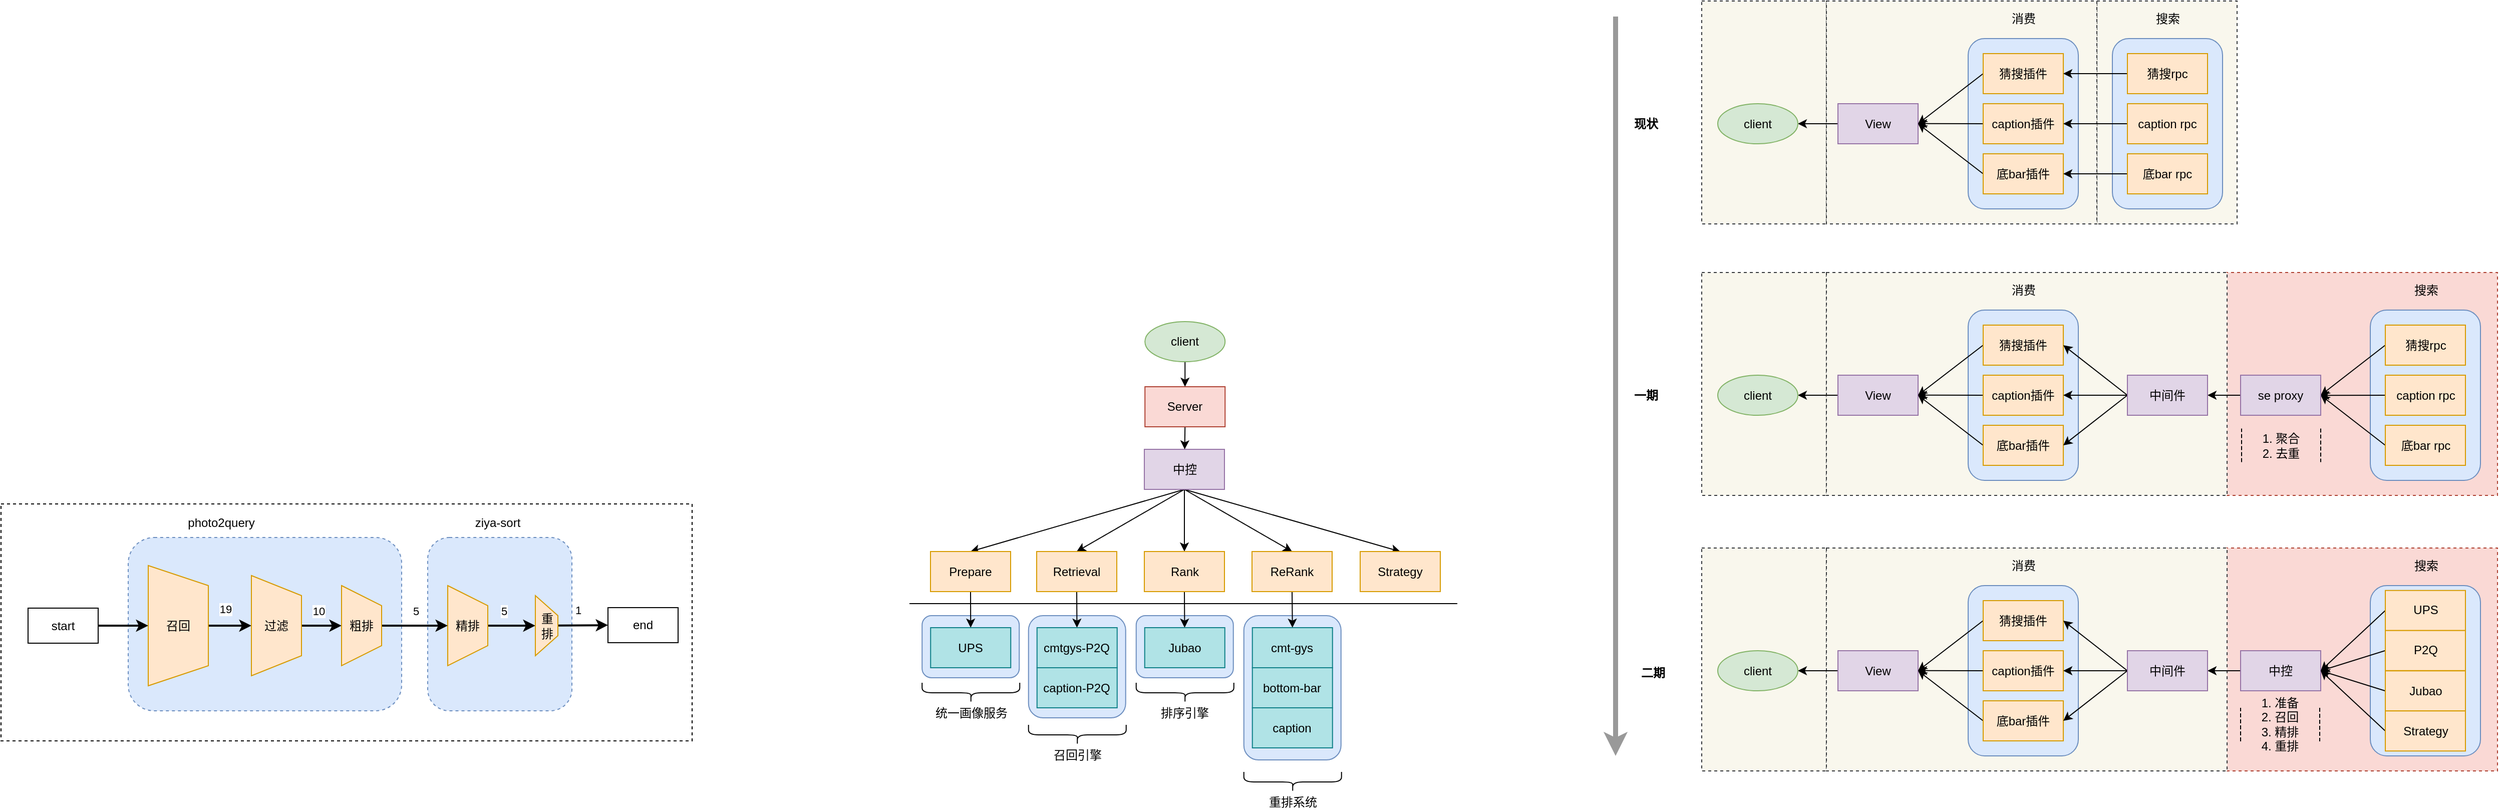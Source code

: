 <mxfile>
    <diagram id="Ah_k45tIWsF4jm5sD-Z9" name="第 1 页">
        <mxGraphModel dx="3213" dy="120" grid="0" gridSize="10" guides="1" tooltips="1" connect="1" arrows="1" fold="1" page="0" pageScale="1" pageWidth="827" pageHeight="1169" background="none" math="0" shadow="0">
            <root>
                <mxCell id="0"/>
                <mxCell id="1" parent="0"/>
                <mxCell id="206" value="" style="rounded=1;whiteSpace=wrap;html=1;fillColor=#dae8fc;strokeColor=#6c8ebf;" parent="1" vertex="1">
                    <mxGeometry x="79.62" y="1537.5" width="97" height="62" as="geometry"/>
                </mxCell>
                <mxCell id="186" value="" style="rounded=1;whiteSpace=wrap;html=1;fillColor=#dae8fc;strokeColor=#6c8ebf;" parent="1" vertex="1">
                    <mxGeometry x="293.37" y="1537.5" width="97" height="62" as="geometry"/>
                </mxCell>
                <mxCell id="185" value="" style="rounded=1;whiteSpace=wrap;html=1;fillColor=#dae8fc;strokeColor=#6c8ebf;" parent="1" vertex="1">
                    <mxGeometry x="185.87" y="1537.5" width="97" height="102" as="geometry"/>
                </mxCell>
                <mxCell id="138" value="" style="rounded=0;whiteSpace=wrap;html=1;dashed=1;fillColor=#f9f7ed;strokeColor=#36393d;" parent="1" vertex="1">
                    <mxGeometry x="858" y="924" width="124.5" height="222.5" as="geometry"/>
                </mxCell>
                <mxCell id="137" value="" style="rounded=0;whiteSpace=wrap;html=1;dashed=1;fillColor=#f9f7ed;strokeColor=#36393d;" parent="1" vertex="1">
                    <mxGeometry x="858" y="1470" width="124.5" height="222.5" as="geometry"/>
                </mxCell>
                <mxCell id="136" value="" style="rounded=0;whiteSpace=wrap;html=1;dashed=1;fillColor=#f9f7ed;strokeColor=#36393d;" parent="1" vertex="1">
                    <mxGeometry x="858" y="1195" width="124.5" height="222.5" as="geometry"/>
                </mxCell>
                <mxCell id="104" value="" style="rounded=0;whiteSpace=wrap;html=1;dashed=1;fillColor=#fad9d5;strokeColor=#ae4132;" parent="1" vertex="1">
                    <mxGeometry x="1380.5" y="1195" width="272" height="222.5" as="geometry"/>
                </mxCell>
                <mxCell id="103" value="" style="rounded=0;whiteSpace=wrap;html=1;dashed=1;fillColor=#f9f7ed;strokeColor=#36393d;" parent="1" vertex="1">
                    <mxGeometry x="1252.5" y="924" width="140" height="222.5" as="geometry"/>
                </mxCell>
                <mxCell id="73" value="" style="rounded=0;whiteSpace=wrap;html=1;dashed=1;fillColor=#f9f7ed;strokeColor=#36393d;" parent="1" vertex="1">
                    <mxGeometry x="982.5" y="924" width="270" height="222.5" as="geometry"/>
                </mxCell>
                <mxCell id="58" value="" style="rounded=1;whiteSpace=wrap;html=1;fillColor=#dae8fc;strokeColor=#6c8ebf;" parent="1" vertex="1">
                    <mxGeometry x="1124" y="961.5" width="110" height="170" as="geometry"/>
                </mxCell>
                <mxCell id="43" value="" style="rounded=0;whiteSpace=wrap;html=1;dashed=1;" parent="1" vertex="1">
                    <mxGeometry x="-840" y="1426" width="690" height="236.5" as="geometry"/>
                </mxCell>
                <mxCell id="39" value="&lt;div style=&quot;&quot;&gt;&lt;/div&gt;" style="rounded=1;whiteSpace=wrap;html=1;dashed=1;align=left;fillColor=#dae8fc;strokeColor=#6c8ebf;" parent="1" vertex="1">
                    <mxGeometry x="-414" y="1459.5" width="144" height="173" as="geometry"/>
                </mxCell>
                <mxCell id="38" value="&lt;div style=&quot;&quot;&gt;&lt;/div&gt;" style="rounded=1;whiteSpace=wrap;html=1;dashed=1;align=left;fillColor=#dae8fc;strokeColor=#6c8ebf;" parent="1" vertex="1">
                    <mxGeometry x="-713" y="1459.5" width="273" height="173" as="geometry"/>
                </mxCell>
                <mxCell id="2" style="edgeStyle=none;html=1;exitX=0.5;exitY=0;exitDx=0;exitDy=0;strokeWidth=2;fontStyle=0" parent="1" source="4" target="7" edge="1">
                    <mxGeometry relative="1" as="geometry"/>
                </mxCell>
                <mxCell id="3" value="19" style="edgeLabel;html=1;align=center;verticalAlign=middle;resizable=0;points=[];" parent="2" vertex="1" connectable="0">
                    <mxGeometry x="-0.12" y="2" relative="1" as="geometry">
                        <mxPoint x="-2" y="-15" as="offset"/>
                    </mxGeometry>
                </mxCell>
                <mxCell id="4" value="召回" style="shape=trapezoid;perimeter=trapezoidPerimeter;whiteSpace=wrap;html=1;fixedSize=1;direction=south;fillColor=#ffe6cc;strokeColor=#d79b00;" parent="1" vertex="1">
                    <mxGeometry x="-693" y="1487.5" width="60" height="120" as="geometry"/>
                </mxCell>
                <mxCell id="46" style="edgeStyle=none;html=1;exitX=0.5;exitY=0;exitDx=0;exitDy=0;entryX=0.5;entryY=1;entryDx=0;entryDy=0;strokeWidth=2;fontStyle=0" parent="1" source="7" target="44" edge="1">
                    <mxGeometry relative="1" as="geometry"/>
                </mxCell>
                <mxCell id="48" value="10" style="edgeLabel;html=1;align=center;verticalAlign=middle;resizable=0;points=[];" parent="46" vertex="1" connectable="0">
                    <mxGeometry x="-0.143" relative="1" as="geometry">
                        <mxPoint y="-15" as="offset"/>
                    </mxGeometry>
                </mxCell>
                <mxCell id="7" value="&lt;span style=&quot;font-weight: normal;&quot;&gt;过滤&lt;/span&gt;" style="shape=trapezoid;perimeter=trapezoidPerimeter;whiteSpace=wrap;html=1;fixedSize=1;direction=south;fillColor=#ffe6cc;strokeColor=#d79b00;fontStyle=1" parent="1" vertex="1">
                    <mxGeometry x="-590" y="1497.5" width="50" height="100" as="geometry"/>
                </mxCell>
                <mxCell id="8" value="" style="edgeStyle=none;html=1;strokeWidth=2;fontStyle=0" parent="1" source="10" target="13" edge="1">
                    <mxGeometry relative="1" as="geometry"/>
                </mxCell>
                <mxCell id="9" value="5" style="edgeLabel;html=1;align=center;verticalAlign=middle;resizable=0;points=[];" parent="8" vertex="1" connectable="0">
                    <mxGeometry x="-0.284" y="3" relative="1" as="geometry">
                        <mxPoint x="-1" y="-12" as="offset"/>
                    </mxGeometry>
                </mxCell>
                <mxCell id="10" value="精排" style="shape=trapezoid;perimeter=trapezoidPerimeter;whiteSpace=wrap;html=1;fixedSize=1;direction=south;fillColor=#ffe6cc;strokeColor=#d79b00;" parent="1" vertex="1">
                    <mxGeometry x="-394" y="1507.5" width="40" height="80" as="geometry"/>
                </mxCell>
                <mxCell id="11" value="" style="edgeStyle=none;html=1;entryX=0;entryY=0.5;entryDx=0;entryDy=0;strokeWidth=2;fontStyle=0" parent="1" source="13" target="28" edge="1">
                    <mxGeometry relative="1" as="geometry">
                        <mxPoint x="-234" y="1547.5" as="targetPoint"/>
                    </mxGeometry>
                </mxCell>
                <mxCell id="12" value="1" style="edgeLabel;html=1;align=center;verticalAlign=middle;resizable=0;points=[];" parent="11" vertex="1" connectable="0">
                    <mxGeometry x="0.36" relative="1" as="geometry">
                        <mxPoint x="-14" y="-15" as="offset"/>
                    </mxGeometry>
                </mxCell>
                <mxCell id="13" value="重排" style="shape=trapezoid;perimeter=trapezoidPerimeter;whiteSpace=wrap;html=1;fixedSize=1;direction=south;aspect=fixed;fillColor=#ffe6cc;strokeColor=#d79b00;" parent="1" vertex="1">
                    <mxGeometry x="-306.5" y="1517.5" width="22.5" height="60" as="geometry"/>
                </mxCell>
                <mxCell id="15" style="edgeStyle=none;html=1;exitX=1;exitY=0.5;exitDx=0;exitDy=0;entryX=0.5;entryY=1;entryDx=0;entryDy=0;strokeWidth=2;fontStyle=0" parent="1" source="14" target="4" edge="1">
                    <mxGeometry relative="1" as="geometry"/>
                </mxCell>
                <mxCell id="14" value="start" style="rounded=0;whiteSpace=wrap;html=1;" parent="1" vertex="1">
                    <mxGeometry x="-813" y="1530" width="70" height="35" as="geometry"/>
                </mxCell>
                <mxCell id="28" value="end" style="rounded=0;whiteSpace=wrap;html=1;" parent="1" vertex="1">
                    <mxGeometry x="-234" y="1529.5" width="70" height="35" as="geometry"/>
                </mxCell>
                <mxCell id="41" value="photo2query" style="text;html=1;strokeColor=none;fillColor=none;align=center;verticalAlign=middle;whiteSpace=wrap;rounded=0;dashed=1;" parent="1" vertex="1">
                    <mxGeometry x="-650" y="1429.5" width="60" height="30" as="geometry"/>
                </mxCell>
                <mxCell id="42" value="ziya-sort" style="text;html=1;strokeColor=none;fillColor=none;align=center;verticalAlign=middle;whiteSpace=wrap;rounded=0;dashed=1;" parent="1" vertex="1">
                    <mxGeometry x="-374" y="1429.5" width="60" height="30" as="geometry"/>
                </mxCell>
                <mxCell id="45" style="edgeStyle=none;html=1;exitX=0.5;exitY=0;exitDx=0;exitDy=0;entryX=0.5;entryY=1;entryDx=0;entryDy=0;strokeWidth=2;fontStyle=0" parent="1" source="44" target="10" edge="1">
                    <mxGeometry relative="1" as="geometry"/>
                </mxCell>
                <mxCell id="47" value="5" style="edgeLabel;html=1;align=center;verticalAlign=middle;resizable=0;points=[];" parent="45" vertex="1" connectable="0">
                    <mxGeometry x="-0.043" y="4" relative="1" as="geometry">
                        <mxPoint x="2" y="-11" as="offset"/>
                    </mxGeometry>
                </mxCell>
                <mxCell id="44" value="粗排" style="shape=trapezoid;perimeter=trapezoidPerimeter;whiteSpace=wrap;html=1;fixedSize=1;direction=south;fillColor=#ffe6cc;strokeColor=#d79b00;" parent="1" vertex="1">
                    <mxGeometry x="-500" y="1507.5" width="40" height="80" as="geometry"/>
                </mxCell>
                <mxCell id="63" style="edgeStyle=none;html=1;exitX=0;exitY=0.5;exitDx=0;exitDy=0;fontStyle=0" parent="1" source="51" target="62" edge="1">
                    <mxGeometry relative="1" as="geometry"/>
                </mxCell>
                <mxCell id="51" value="View" style="rounded=0;whiteSpace=wrap;html=1;fillColor=#e1d5e7;strokeColor=#9673a6;" parent="1" vertex="1">
                    <mxGeometry x="994" y="1026.5" width="80" height="40" as="geometry"/>
                </mxCell>
                <mxCell id="59" style="edgeStyle=none;html=1;exitX=0;exitY=0.5;exitDx=0;exitDy=0;entryX=1;entryY=0.5;entryDx=0;entryDy=0;fontStyle=0" parent="1" source="53" target="51" edge="1">
                    <mxGeometry relative="1" as="geometry"/>
                </mxCell>
                <mxCell id="53" value="猜搜插件" style="rounded=0;whiteSpace=wrap;html=1;fillColor=#ffe6cc;strokeColor=#d79b00;" parent="1" vertex="1">
                    <mxGeometry x="1139" y="976.5" width="80" height="40" as="geometry"/>
                </mxCell>
                <mxCell id="60" style="edgeStyle=none;html=1;exitX=0;exitY=0.5;exitDx=0;exitDy=0;fontStyle=0" parent="1" source="56" edge="1">
                    <mxGeometry relative="1" as="geometry">
                        <mxPoint x="1074" y="1046.333" as="targetPoint"/>
                    </mxGeometry>
                </mxCell>
                <mxCell id="56" value="caption插件" style="rounded=0;whiteSpace=wrap;html=1;fillColor=#ffe6cc;strokeColor=#d79b00;" parent="1" vertex="1">
                    <mxGeometry x="1139" y="1026.5" width="80" height="40" as="geometry"/>
                </mxCell>
                <mxCell id="61" style="edgeStyle=none;html=1;exitX=0;exitY=0.5;exitDx=0;exitDy=0;fontStyle=0" parent="1" source="57" edge="1">
                    <mxGeometry relative="1" as="geometry">
                        <mxPoint x="1074" y="1046.5" as="targetPoint"/>
                    </mxGeometry>
                </mxCell>
                <mxCell id="57" value="底bar插件" style="rounded=0;whiteSpace=wrap;html=1;fillColor=#ffe6cc;strokeColor=#d79b00;" parent="1" vertex="1">
                    <mxGeometry x="1139" y="1076.5" width="80" height="40" as="geometry"/>
                </mxCell>
                <mxCell id="62" value="client" style="ellipse;whiteSpace=wrap;html=1;fillColor=#d5e8d4;strokeColor=#82b366;" parent="1" vertex="1">
                    <mxGeometry x="874" y="1026.5" width="80" height="40" as="geometry"/>
                </mxCell>
                <mxCell id="64" value="" style="rounded=1;whiteSpace=wrap;html=1;fillColor=#dae8fc;strokeColor=#6c8ebf;" parent="1" vertex="1">
                    <mxGeometry x="1268" y="961.5" width="110" height="170" as="geometry"/>
                </mxCell>
                <mxCell id="68" style="edgeStyle=none;html=1;exitX=0;exitY=0.5;exitDx=0;exitDy=0;fontStyle=0" parent="1" source="65" target="53" edge="1">
                    <mxGeometry relative="1" as="geometry"/>
                </mxCell>
                <mxCell id="65" value="猜搜rpc" style="rounded=0;whiteSpace=wrap;html=1;fillColor=#ffe6cc;strokeColor=#d79b00;" parent="1" vertex="1">
                    <mxGeometry x="1283" y="976.5" width="80" height="40" as="geometry"/>
                </mxCell>
                <mxCell id="69" style="edgeStyle=none;html=1;exitX=0;exitY=0.5;exitDx=0;exitDy=0;fontStyle=0" parent="1" source="66" target="56" edge="1">
                    <mxGeometry relative="1" as="geometry"/>
                </mxCell>
                <mxCell id="66" value="caption rpc" style="rounded=0;whiteSpace=wrap;html=1;fillColor=#ffe6cc;strokeColor=#d79b00;" parent="1" vertex="1">
                    <mxGeometry x="1283" y="1026.5" width="80" height="40" as="geometry"/>
                </mxCell>
                <mxCell id="70" style="edgeStyle=none;html=1;exitX=0;exitY=0.5;exitDx=0;exitDy=0;fontStyle=0" parent="1" source="67" target="57" edge="1">
                    <mxGeometry relative="1" as="geometry"/>
                </mxCell>
                <mxCell id="67" value="底bar rpc" style="rounded=0;whiteSpace=wrap;html=1;fillColor=#ffe6cc;strokeColor=#d79b00;" parent="1" vertex="1">
                    <mxGeometry x="1283" y="1076.5" width="80" height="40" as="geometry"/>
                </mxCell>
                <mxCell id="71" value="消费" style="text;html=1;align=center;verticalAlign=middle;resizable=0;points=[];autosize=1;strokeColor=none;fillColor=none;" parent="1" vertex="1">
                    <mxGeometry x="1154" y="926.5" width="50" height="30" as="geometry"/>
                </mxCell>
                <mxCell id="72" value="搜索" style="text;html=1;align=center;verticalAlign=middle;resizable=0;points=[];autosize=1;strokeColor=none;fillColor=none;" parent="1" vertex="1">
                    <mxGeometry x="1298" y="926.5" width="50" height="30" as="geometry"/>
                </mxCell>
                <mxCell id="74" value="" style="rounded=0;whiteSpace=wrap;html=1;dashed=1;fillColor=#f9f7ed;strokeColor=#36393d;" parent="1" vertex="1">
                    <mxGeometry x="982.5" y="1195" width="400" height="222.5" as="geometry"/>
                </mxCell>
                <mxCell id="75" value="" style="rounded=1;whiteSpace=wrap;html=1;fillColor=#dae8fc;strokeColor=#6c8ebf;" parent="1" vertex="1">
                    <mxGeometry x="1124" y="1232.5" width="110" height="170" as="geometry"/>
                </mxCell>
                <mxCell id="76" style="edgeStyle=none;html=1;exitX=0;exitY=0.5;exitDx=0;exitDy=0;fontStyle=0" parent="1" source="77" target="84" edge="1">
                    <mxGeometry relative="1" as="geometry"/>
                </mxCell>
                <mxCell id="77" value="View" style="rounded=0;whiteSpace=wrap;html=1;fillColor=#e1d5e7;strokeColor=#9673a6;" parent="1" vertex="1">
                    <mxGeometry x="994" y="1297.5" width="80" height="40" as="geometry"/>
                </mxCell>
                <mxCell id="78" style="edgeStyle=none;html=1;exitX=0;exitY=0.5;exitDx=0;exitDy=0;entryX=1;entryY=0.5;entryDx=0;entryDy=0;fontStyle=0" parent="1" source="79" target="77" edge="1">
                    <mxGeometry relative="1" as="geometry"/>
                </mxCell>
                <mxCell id="79" value="猜搜插件" style="rounded=0;whiteSpace=wrap;html=1;fillColor=#ffe6cc;strokeColor=#d79b00;" parent="1" vertex="1">
                    <mxGeometry x="1139" y="1247.5" width="80" height="40" as="geometry"/>
                </mxCell>
                <mxCell id="80" style="edgeStyle=none;html=1;exitX=0;exitY=0.5;exitDx=0;exitDy=0;fontStyle=0" parent="1" source="81" edge="1">
                    <mxGeometry relative="1" as="geometry">
                        <mxPoint x="1074" y="1317.333" as="targetPoint"/>
                    </mxGeometry>
                </mxCell>
                <mxCell id="81" value="caption插件" style="rounded=0;whiteSpace=wrap;html=1;fillColor=#ffe6cc;strokeColor=#d79b00;" parent="1" vertex="1">
                    <mxGeometry x="1139" y="1297.5" width="80" height="40" as="geometry"/>
                </mxCell>
                <mxCell id="82" style="edgeStyle=none;html=1;exitX=0;exitY=0.5;exitDx=0;exitDy=0;fontStyle=0" parent="1" source="83" edge="1">
                    <mxGeometry relative="1" as="geometry">
                        <mxPoint x="1074" y="1317.5" as="targetPoint"/>
                    </mxGeometry>
                </mxCell>
                <mxCell id="83" value="底bar插件" style="rounded=0;whiteSpace=wrap;html=1;fillColor=#ffe6cc;strokeColor=#d79b00;" parent="1" vertex="1">
                    <mxGeometry x="1139" y="1347.5" width="80" height="40" as="geometry"/>
                </mxCell>
                <mxCell id="84" value="client" style="ellipse;whiteSpace=wrap;html=1;fillColor=#d5e8d4;strokeColor=#82b366;" parent="1" vertex="1">
                    <mxGeometry x="874" y="1297.5" width="80" height="40" as="geometry"/>
                </mxCell>
                <mxCell id="85" value="" style="rounded=1;whiteSpace=wrap;html=1;fillColor=#dae8fc;strokeColor=#6c8ebf;" parent="1" vertex="1">
                    <mxGeometry x="1525.5" y="1232.5" width="110" height="170" as="geometry"/>
                </mxCell>
                <mxCell id="95" style="edgeStyle=none;html=1;exitX=0;exitY=0.5;exitDx=0;exitDy=0;entryX=1;entryY=0.5;entryDx=0;entryDy=0;" parent="1" source="87" target="94" edge="1">
                    <mxGeometry relative="1" as="geometry"/>
                </mxCell>
                <mxCell id="87" value="猜搜rpc" style="rounded=0;whiteSpace=wrap;html=1;fillColor=#ffe6cc;strokeColor=#d79b00;" parent="1" vertex="1">
                    <mxGeometry x="1540.5" y="1247.5" width="80" height="40" as="geometry"/>
                </mxCell>
                <mxCell id="96" style="edgeStyle=none;html=1;exitX=0;exitY=0.5;exitDx=0;exitDy=0;" parent="1" source="89" edge="1">
                    <mxGeometry relative="1" as="geometry">
                        <mxPoint x="1475.5" y="1317.667" as="targetPoint"/>
                    </mxGeometry>
                </mxCell>
                <mxCell id="89" value="caption rpc" style="rounded=0;whiteSpace=wrap;html=1;fillColor=#ffe6cc;strokeColor=#d79b00;" parent="1" vertex="1">
                    <mxGeometry x="1540.5" y="1297.5" width="80" height="40" as="geometry"/>
                </mxCell>
                <mxCell id="97" style="edgeStyle=none;html=1;exitX=0;exitY=0.5;exitDx=0;exitDy=0;entryX=1;entryY=0.5;entryDx=0;entryDy=0;" parent="1" source="91" target="94" edge="1">
                    <mxGeometry relative="1" as="geometry">
                        <mxPoint x="1485.5" y="1335" as="targetPoint"/>
                    </mxGeometry>
                </mxCell>
                <mxCell id="91" value="底bar rpc" style="rounded=0;whiteSpace=wrap;html=1;fillColor=#ffe6cc;strokeColor=#d79b00;" parent="1" vertex="1">
                    <mxGeometry x="1540.5" y="1347.5" width="80" height="40" as="geometry"/>
                </mxCell>
                <mxCell id="92" value="消费" style="text;html=1;align=center;verticalAlign=middle;resizable=0;points=[];autosize=1;strokeColor=none;fillColor=none;" parent="1" vertex="1">
                    <mxGeometry x="1154" y="1197.5" width="50" height="30" as="geometry"/>
                </mxCell>
                <mxCell id="93" value="搜索" style="text;html=1;align=center;verticalAlign=middle;resizable=0;points=[];autosize=1;strokeColor=none;fillColor=none;" parent="1" vertex="1">
                    <mxGeometry x="1555.5" y="1197.5" width="50" height="30" as="geometry"/>
                </mxCell>
                <mxCell id="102" style="edgeStyle=none;html=1;exitX=0;exitY=0.5;exitDx=0;exitDy=0;" parent="1" source="94" target="98" edge="1">
                    <mxGeometry relative="1" as="geometry"/>
                </mxCell>
                <mxCell id="94" value="se proxy" style="rounded=0;whiteSpace=wrap;html=1;fillColor=#e1d5e7;strokeColor=#9673a6;" parent="1" vertex="1">
                    <mxGeometry x="1396" y="1297.5" width="80" height="40" as="geometry"/>
                </mxCell>
                <mxCell id="99" style="edgeStyle=none;html=1;exitX=0;exitY=0.5;exitDx=0;exitDy=0;entryX=1;entryY=0.5;entryDx=0;entryDy=0;" parent="1" source="98" target="79" edge="1">
                    <mxGeometry relative="1" as="geometry"/>
                </mxCell>
                <mxCell id="100" style="edgeStyle=none;html=1;exitX=0;exitY=0.5;exitDx=0;exitDy=0;" parent="1" source="98" target="81" edge="1">
                    <mxGeometry relative="1" as="geometry"/>
                </mxCell>
                <mxCell id="101" style="edgeStyle=none;html=1;exitX=0;exitY=0.5;exitDx=0;exitDy=0;entryX=1;entryY=0.5;entryDx=0;entryDy=0;" parent="1" source="98" target="83" edge="1">
                    <mxGeometry relative="1" as="geometry"/>
                </mxCell>
                <mxCell id="98" value="中间件" style="rounded=0;whiteSpace=wrap;html=1;fillColor=#e1d5e7;strokeColor=#9673a6;" parent="1" vertex="1">
                    <mxGeometry x="1283" y="1297.5" width="80" height="40" as="geometry"/>
                </mxCell>
                <mxCell id="105" value="" style="rounded=0;whiteSpace=wrap;html=1;dashed=1;fillColor=#fad9d5;strokeColor=#ae4132;" parent="1" vertex="1">
                    <mxGeometry x="1380.5" y="1470" width="272" height="222.5" as="geometry"/>
                </mxCell>
                <mxCell id="106" value="" style="rounded=0;whiteSpace=wrap;html=1;dashed=1;fillColor=#f9f7ed;strokeColor=#36393d;" parent="1" vertex="1">
                    <mxGeometry x="982.5" y="1470" width="400" height="222.5" as="geometry"/>
                </mxCell>
                <mxCell id="107" value="" style="rounded=1;whiteSpace=wrap;html=1;fillColor=#dae8fc;strokeColor=#6c8ebf;" parent="1" vertex="1">
                    <mxGeometry x="1124" y="1507.5" width="110" height="170" as="geometry"/>
                </mxCell>
                <mxCell id="108" style="edgeStyle=none;html=1;exitX=0;exitY=0.5;exitDx=0;exitDy=0;fontStyle=0" parent="1" source="109" target="116" edge="1">
                    <mxGeometry relative="1" as="geometry"/>
                </mxCell>
                <mxCell id="109" value="View" style="rounded=0;whiteSpace=wrap;html=1;fillColor=#e1d5e7;strokeColor=#9673a6;" parent="1" vertex="1">
                    <mxGeometry x="994" y="1572.5" width="80" height="40" as="geometry"/>
                </mxCell>
                <mxCell id="110" style="edgeStyle=none;html=1;exitX=0;exitY=0.5;exitDx=0;exitDy=0;entryX=1;entryY=0.5;entryDx=0;entryDy=0;fontStyle=0" parent="1" source="111" target="109" edge="1">
                    <mxGeometry relative="1" as="geometry"/>
                </mxCell>
                <mxCell id="111" value="猜搜插件" style="rounded=0;whiteSpace=wrap;html=1;fillColor=#ffe6cc;strokeColor=#d79b00;" parent="1" vertex="1">
                    <mxGeometry x="1139" y="1522.5" width="80" height="40" as="geometry"/>
                </mxCell>
                <mxCell id="112" style="edgeStyle=none;html=1;exitX=0;exitY=0.5;exitDx=0;exitDy=0;fontStyle=0" parent="1" source="113" edge="1">
                    <mxGeometry relative="1" as="geometry">
                        <mxPoint x="1074" y="1592.333" as="targetPoint"/>
                    </mxGeometry>
                </mxCell>
                <mxCell id="113" value="caption插件" style="rounded=0;whiteSpace=wrap;html=1;fillColor=#ffe6cc;strokeColor=#d79b00;" parent="1" vertex="1">
                    <mxGeometry x="1139" y="1572.5" width="80" height="40" as="geometry"/>
                </mxCell>
                <mxCell id="114" style="edgeStyle=none;html=1;exitX=0;exitY=0.5;exitDx=0;exitDy=0;fontStyle=0" parent="1" source="115" edge="1">
                    <mxGeometry relative="1" as="geometry">
                        <mxPoint x="1074" y="1592.5" as="targetPoint"/>
                    </mxGeometry>
                </mxCell>
                <mxCell id="115" value="底bar插件" style="rounded=0;whiteSpace=wrap;html=1;fillColor=#ffe6cc;strokeColor=#d79b00;" parent="1" vertex="1">
                    <mxGeometry x="1139" y="1622.5" width="80" height="40" as="geometry"/>
                </mxCell>
                <mxCell id="116" value="client" style="ellipse;whiteSpace=wrap;html=1;fillColor=#d5e8d4;strokeColor=#82b366;" parent="1" vertex="1">
                    <mxGeometry x="874" y="1572.5" width="80" height="40" as="geometry"/>
                </mxCell>
                <mxCell id="124" value="消费" style="text;html=1;align=center;verticalAlign=middle;resizable=0;points=[];autosize=1;strokeColor=none;fillColor=none;" parent="1" vertex="1">
                    <mxGeometry x="1154" y="1472.5" width="50" height="30" as="geometry"/>
                </mxCell>
                <mxCell id="125" value="搜索" style="text;html=1;align=center;verticalAlign=middle;resizable=0;points=[];autosize=1;strokeColor=none;fillColor=none;" parent="1" vertex="1">
                    <mxGeometry x="1555.5" y="1472.5" width="50" height="30" as="geometry"/>
                </mxCell>
                <mxCell id="126" style="edgeStyle=none;html=1;exitX=0;exitY=0.5;exitDx=0;exitDy=0;" parent="1" source="127" target="131" edge="1">
                    <mxGeometry relative="1" as="geometry"/>
                </mxCell>
                <mxCell id="127" value="中控" style="rounded=0;whiteSpace=wrap;html=1;fillColor=#e1d5e7;strokeColor=#9673a6;" parent="1" vertex="1">
                    <mxGeometry x="1396" y="1572.5" width="80" height="40" as="geometry"/>
                </mxCell>
                <mxCell id="128" style="edgeStyle=none;html=1;exitX=0;exitY=0.5;exitDx=0;exitDy=0;entryX=1;entryY=0.5;entryDx=0;entryDy=0;" parent="1" source="131" target="111" edge="1">
                    <mxGeometry relative="1" as="geometry"/>
                </mxCell>
                <mxCell id="129" style="edgeStyle=none;html=1;exitX=0;exitY=0.5;exitDx=0;exitDy=0;" parent="1" source="131" target="113" edge="1">
                    <mxGeometry relative="1" as="geometry"/>
                </mxCell>
                <mxCell id="130" style="edgeStyle=none;html=1;exitX=0;exitY=0.5;exitDx=0;exitDy=0;entryX=1;entryY=0.5;entryDx=0;entryDy=0;" parent="1" source="131" target="115" edge="1">
                    <mxGeometry relative="1" as="geometry"/>
                </mxCell>
                <mxCell id="131" value="中间件" style="rounded=0;whiteSpace=wrap;html=1;fillColor=#e1d5e7;strokeColor=#9673a6;" parent="1" vertex="1">
                    <mxGeometry x="1283" y="1572.5" width="80" height="40" as="geometry"/>
                </mxCell>
                <mxCell id="134" value="1. 聚合&lt;br&gt;2. 去重" style="shape=partialRectangle;whiteSpace=wrap;html=1;bottom=0;top=0;fillColor=none;dashed=1;" parent="1" vertex="1">
                    <mxGeometry x="1397" y="1351.25" width="79" height="32.5" as="geometry"/>
                </mxCell>
                <mxCell id="135" value="1. 准备&lt;br&gt;2. 召回&lt;br&gt;3. 精排&lt;br&gt;4. 重排" style="shape=partialRectangle;whiteSpace=wrap;html=1;bottom=0;top=0;fillColor=none;dashed=1;" parent="1" vertex="1">
                    <mxGeometry x="1396" y="1630" width="79" height="32.5" as="geometry"/>
                </mxCell>
                <mxCell id="139" value="" style="rounded=1;whiteSpace=wrap;html=1;fillColor=#dae8fc;strokeColor=#6c8ebf;" parent="1" vertex="1">
                    <mxGeometry x="1525.5" y="1507.5" width="110" height="170" as="geometry"/>
                </mxCell>
                <mxCell id="144" style="edgeStyle=none;html=1;exitX=0;exitY=0.5;exitDx=0;exitDy=0;entryX=1;entryY=0.5;entryDx=0;entryDy=0;" parent="1" source="140" target="127" edge="1">
                    <mxGeometry relative="1" as="geometry"/>
                </mxCell>
                <mxCell id="140" value="UPS" style="rounded=0;whiteSpace=wrap;html=1;fillColor=#ffe6cc;strokeColor=#d79b00;" parent="1" vertex="1">
                    <mxGeometry x="1540.5" y="1512.37" width="80" height="40" as="geometry"/>
                </mxCell>
                <mxCell id="146" style="edgeStyle=none;html=1;exitX=0;exitY=0.5;exitDx=0;exitDy=0;entryX=1;entryY=0.5;entryDx=0;entryDy=0;" parent="1" source="141" target="127" edge="1">
                    <mxGeometry relative="1" as="geometry"/>
                </mxCell>
                <mxCell id="141" value="P2Q" style="rounded=0;whiteSpace=wrap;html=1;fillColor=#ffe6cc;strokeColor=#d79b00;" parent="1" vertex="1">
                    <mxGeometry x="1540.5" y="1552.37" width="80" height="40" as="geometry"/>
                </mxCell>
                <mxCell id="147" style="edgeStyle=none;html=1;exitX=0;exitY=0.5;exitDx=0;exitDy=0;entryX=1;entryY=0.5;entryDx=0;entryDy=0;" parent="1" source="142" target="127" edge="1">
                    <mxGeometry relative="1" as="geometry"/>
                </mxCell>
                <mxCell id="142" value="Jubao" style="rounded=0;whiteSpace=wrap;html=1;fillColor=#ffe6cc;strokeColor=#d79b00;" parent="1" vertex="1">
                    <mxGeometry x="1540.5" y="1592.62" width="80" height="40" as="geometry"/>
                </mxCell>
                <mxCell id="149" style="edgeStyle=none;html=1;exitX=0;exitY=0.5;exitDx=0;exitDy=0;entryX=1;entryY=0.5;entryDx=0;entryDy=0;" parent="1" source="148" target="127" edge="1">
                    <mxGeometry relative="1" as="geometry"/>
                </mxCell>
                <mxCell id="148" value="Strategy" style="rounded=0;whiteSpace=wrap;html=1;fillColor=#ffe6cc;strokeColor=#d79b00;" parent="1" vertex="1">
                    <mxGeometry x="1540.5" y="1632.62" width="80" height="40" as="geometry"/>
                </mxCell>
                <mxCell id="163" style="edgeStyle=none;html=1;exitX=0.5;exitY=1;exitDx=0;exitDy=0;entryX=0.5;entryY=0;entryDx=0;entryDy=0;" parent="1" source="152" target="156" edge="1">
                    <mxGeometry relative="1" as="geometry"/>
                </mxCell>
                <mxCell id="164" style="edgeStyle=none;html=1;exitX=0.5;exitY=1;exitDx=0;exitDy=0;entryX=0.5;entryY=0;entryDx=0;entryDy=0;" parent="1" source="152" target="158" edge="1">
                    <mxGeometry relative="1" as="geometry"/>
                </mxCell>
                <mxCell id="165" style="edgeStyle=none;html=1;exitX=0.5;exitY=1;exitDx=0;exitDy=0;entryX=0.5;entryY=0;entryDx=0;entryDy=0;" parent="1" source="152" target="160" edge="1">
                    <mxGeometry relative="1" as="geometry"/>
                </mxCell>
                <mxCell id="166" style="edgeStyle=none;html=1;exitX=0.5;exitY=1;exitDx=0;exitDy=0;entryX=0.5;entryY=0;entryDx=0;entryDy=0;" parent="1" source="152" target="162" edge="1">
                    <mxGeometry relative="1" as="geometry"/>
                </mxCell>
                <mxCell id="214" style="edgeStyle=none;html=1;exitX=0.5;exitY=1;exitDx=0;exitDy=0;entryX=0.5;entryY=0;entryDx=0;entryDy=0;" parent="1" source="152" target="213" edge="1">
                    <mxGeometry relative="1" as="geometry"/>
                </mxCell>
                <mxCell id="152" value="中控" style="rounded=0;whiteSpace=wrap;html=1;fillColor=#e1d5e7;strokeColor=#9673a6;" parent="1" vertex="1">
                    <mxGeometry x="301.5" y="1371.5" width="80" height="40" as="geometry"/>
                </mxCell>
                <mxCell id="154" value="" style="rounded=1;whiteSpace=wrap;html=1;fillColor=#dae8fc;strokeColor=#6c8ebf;" parent="1" vertex="1">
                    <mxGeometry x="400.87" y="1537.5" width="97" height="144" as="geometry"/>
                </mxCell>
                <mxCell id="211" style="edgeStyle=none;html=1;exitX=0.5;exitY=1;exitDx=0;exitDy=0;entryX=0.5;entryY=0;entryDx=0;entryDy=0;" parent="1" source="156" target="207" edge="1">
                    <mxGeometry relative="1" as="geometry"/>
                </mxCell>
                <mxCell id="156" value="Prepare" style="rounded=0;whiteSpace=wrap;html=1;fillColor=#ffe6cc;strokeColor=#d79b00;" parent="1" vertex="1">
                    <mxGeometry x="88" y="1473.5" width="80" height="40" as="geometry"/>
                </mxCell>
                <mxCell id="177" style="edgeStyle=none;html=1;exitX=0.5;exitY=1;exitDx=0;exitDy=0;" parent="1" source="158" target="167" edge="1">
                    <mxGeometry relative="1" as="geometry"/>
                </mxCell>
                <mxCell id="158" value="Retrieval" style="rounded=0;whiteSpace=wrap;html=1;fillColor=#ffe6cc;strokeColor=#d79b00;" parent="1" vertex="1">
                    <mxGeometry x="194" y="1473.5" width="80" height="40" as="geometry"/>
                </mxCell>
                <mxCell id="170" style="edgeStyle=none;html=1;exitX=0.5;exitY=1;exitDx=0;exitDy=0;" parent="1" source="160" target="169" edge="1">
                    <mxGeometry relative="1" as="geometry"/>
                </mxCell>
                <mxCell id="160" value="Rank" style="rounded=0;whiteSpace=wrap;html=1;fillColor=#ffe6cc;strokeColor=#d79b00;" parent="1" vertex="1">
                    <mxGeometry x="301.5" y="1473.5" width="80" height="40" as="geometry"/>
                </mxCell>
                <mxCell id="181" style="edgeStyle=none;html=1;exitX=0.5;exitY=1;exitDx=0;exitDy=0;entryX=0.5;entryY=0;entryDx=0;entryDy=0;" parent="1" source="162" target="178" edge="1">
                    <mxGeometry relative="1" as="geometry"/>
                </mxCell>
                <mxCell id="162" value="ReRank" style="rounded=0;whiteSpace=wrap;html=1;fillColor=#ffe6cc;strokeColor=#d79b00;" parent="1" vertex="1">
                    <mxGeometry x="409" y="1473.5" width="80" height="40" as="geometry"/>
                </mxCell>
                <mxCell id="167" value="cmtgys-P2Q" style="rounded=0;whiteSpace=wrap;html=1;fillColor=#b0e3e6;strokeColor=#0e8088;" parent="1" vertex="1">
                    <mxGeometry x="194.37" y="1549.5" width="80" height="40" as="geometry"/>
                </mxCell>
                <mxCell id="168" value="caption-P2Q" style="rounded=0;whiteSpace=wrap;html=1;fillColor=#b0e3e6;strokeColor=#0e8088;" parent="1" vertex="1">
                    <mxGeometry x="194.37" y="1589.5" width="80" height="40" as="geometry"/>
                </mxCell>
                <mxCell id="169" value="Jubao" style="rounded=0;whiteSpace=wrap;html=1;fillColor=#b0e3e6;strokeColor=#0e8088;" parent="1" vertex="1">
                    <mxGeometry x="301.87" y="1549.5" width="80" height="40" as="geometry"/>
                </mxCell>
                <mxCell id="174" style="edgeStyle=none;html=1;exitX=0.5;exitY=1;exitDx=0;exitDy=0;" parent="1" source="173" target="152" edge="1">
                    <mxGeometry relative="1" as="geometry"/>
                </mxCell>
                <mxCell id="173" value="Server" style="rounded=0;whiteSpace=wrap;html=1;fillColor=#fad9d5;strokeColor=#ae4132;" parent="1" vertex="1">
                    <mxGeometry x="302.12" y="1309" width="80" height="40" as="geometry"/>
                </mxCell>
                <mxCell id="176" style="edgeStyle=none;html=1;exitX=0.5;exitY=1;exitDx=0;exitDy=0;" parent="1" source="175" target="173" edge="1">
                    <mxGeometry relative="1" as="geometry"/>
                </mxCell>
                <mxCell id="175" value="client" style="ellipse;whiteSpace=wrap;html=1;fillColor=#d5e8d4;strokeColor=#82b366;" parent="1" vertex="1">
                    <mxGeometry x="302.12" y="1244" width="80" height="40" as="geometry"/>
                </mxCell>
                <mxCell id="178" value="cmt-gys" style="rounded=0;whiteSpace=wrap;html=1;fillColor=#b0e3e6;strokeColor=#0e8088;" parent="1" vertex="1">
                    <mxGeometry x="409.37" y="1549.5" width="80" height="40" as="geometry"/>
                </mxCell>
                <mxCell id="179" value="bottom-bar" style="rounded=0;whiteSpace=wrap;html=1;fillColor=#b0e3e6;strokeColor=#0e8088;" parent="1" vertex="1">
                    <mxGeometry x="409.37" y="1589.5" width="80" height="40" as="geometry"/>
                </mxCell>
                <mxCell id="180" value="caption" style="rounded=0;whiteSpace=wrap;html=1;fillColor=#b0e3e6;strokeColor=#0e8088;" parent="1" vertex="1">
                    <mxGeometry x="409.37" y="1629.5" width="80" height="40" as="geometry"/>
                </mxCell>
                <mxCell id="192" value="重排系统" style="shape=curlyBracket;whiteSpace=wrap;html=1;rounded=1;flipH=1;labelPosition=center;verticalLabelPosition=bottom;align=center;verticalAlign=middle;direction=north;horizontal=1;" parent="1" vertex="1">
                    <mxGeometry x="400.87" y="1693.5" width="97.5" height="20" as="geometry"/>
                </mxCell>
                <mxCell id="197" value="召回引擎" style="shape=curlyBracket;whiteSpace=wrap;html=1;rounded=1;flipH=1;labelPosition=center;verticalLabelPosition=bottom;align=center;verticalAlign=middle;direction=north;horizontal=1;" parent="1" vertex="1">
                    <mxGeometry x="185.87" y="1646.5" width="97.5" height="20" as="geometry"/>
                </mxCell>
                <mxCell id="198" value="排序引擎" style="shape=curlyBracket;whiteSpace=wrap;html=1;rounded=1;flipH=1;labelPosition=center;verticalLabelPosition=bottom;align=center;verticalAlign=middle;direction=north;horizontal=1;" parent="1" vertex="1">
                    <mxGeometry x="293.37" y="1604.5" width="97.5" height="20" as="geometry"/>
                </mxCell>
                <mxCell id="207" value="UPS" style="rounded=0;whiteSpace=wrap;html=1;fillColor=#b0e3e6;strokeColor=#0e8088;" parent="1" vertex="1">
                    <mxGeometry x="88.12" y="1549.5" width="80" height="40" as="geometry"/>
                </mxCell>
                <mxCell id="208" value="统一画像服务" style="shape=curlyBracket;whiteSpace=wrap;html=1;rounded=1;flipH=1;labelPosition=center;verticalLabelPosition=bottom;align=center;verticalAlign=middle;direction=north;horizontal=1;" parent="1" vertex="1">
                    <mxGeometry x="79.62" y="1604.5" width="97.5" height="20" as="geometry"/>
                </mxCell>
                <mxCell id="212" value="" style="line;strokeWidth=1;html=1;" parent="1" vertex="1">
                    <mxGeometry x="67" y="1520.5" width="547" height="10" as="geometry"/>
                </mxCell>
                <mxCell id="213" value="Strategy" style="rounded=0;whiteSpace=wrap;html=1;fillColor=#ffe6cc;strokeColor=#d79b00;" parent="1" vertex="1">
                    <mxGeometry x="517" y="1473.5" width="80" height="40" as="geometry"/>
                </mxCell>
                <UserObject label="&lt;span&gt;现状&lt;/span&gt;" placeholders="1" name="Variable" id="222">
                    <mxCell style="text;html=1;strokeColor=none;fillColor=none;align=center;verticalAlign=middle;whiteSpace=wrap;overflow=hidden;fontStyle=1" parent="1" vertex="1">
                        <mxGeometry x="785" y="1036.5" width="35" height="20" as="geometry"/>
                    </mxCell>
                </UserObject>
                <UserObject label="&lt;span&gt;一期&lt;/span&gt;" placeholders="1" name="Variable" id="223">
                    <mxCell style="text;html=1;strokeColor=none;fillColor=none;align=center;verticalAlign=middle;whiteSpace=wrap;overflow=hidden;fontStyle=1" parent="1" vertex="1">
                        <mxGeometry x="785" y="1307.5" width="35" height="20" as="geometry"/>
                    </mxCell>
                </UserObject>
                <UserObject label="&lt;span&gt;二期&lt;/span&gt;" placeholders="1" name="Variable" id="224">
                    <mxCell style="text;html=1;strokeColor=none;fillColor=none;align=center;verticalAlign=middle;whiteSpace=wrap;overflow=hidden;fontStyle=1" parent="1" vertex="1">
                        <mxGeometry x="792" y="1584.5" width="35" height="20" as="geometry"/>
                    </mxCell>
                </UserObject>
                <mxCell id="225" value="" style="edgeStyle=segmentEdgeStyle;endArrow=classic;html=1;curved=0;rounded=0;endSize=8;startSize=8;strokeWidth=5;strokeColor=#999999;fontSize=12;fontStyle=1" parent="1" edge="1">
                    <mxGeometry width="50" height="50" relative="1" as="geometry">
                        <mxPoint x="772" y="939.5" as="sourcePoint"/>
                        <mxPoint x="772" y="1677.5" as="targetPoint"/>
                    </mxGeometry>
                </mxCell>
            </root>
        </mxGraphModel>
    </diagram>
</mxfile>